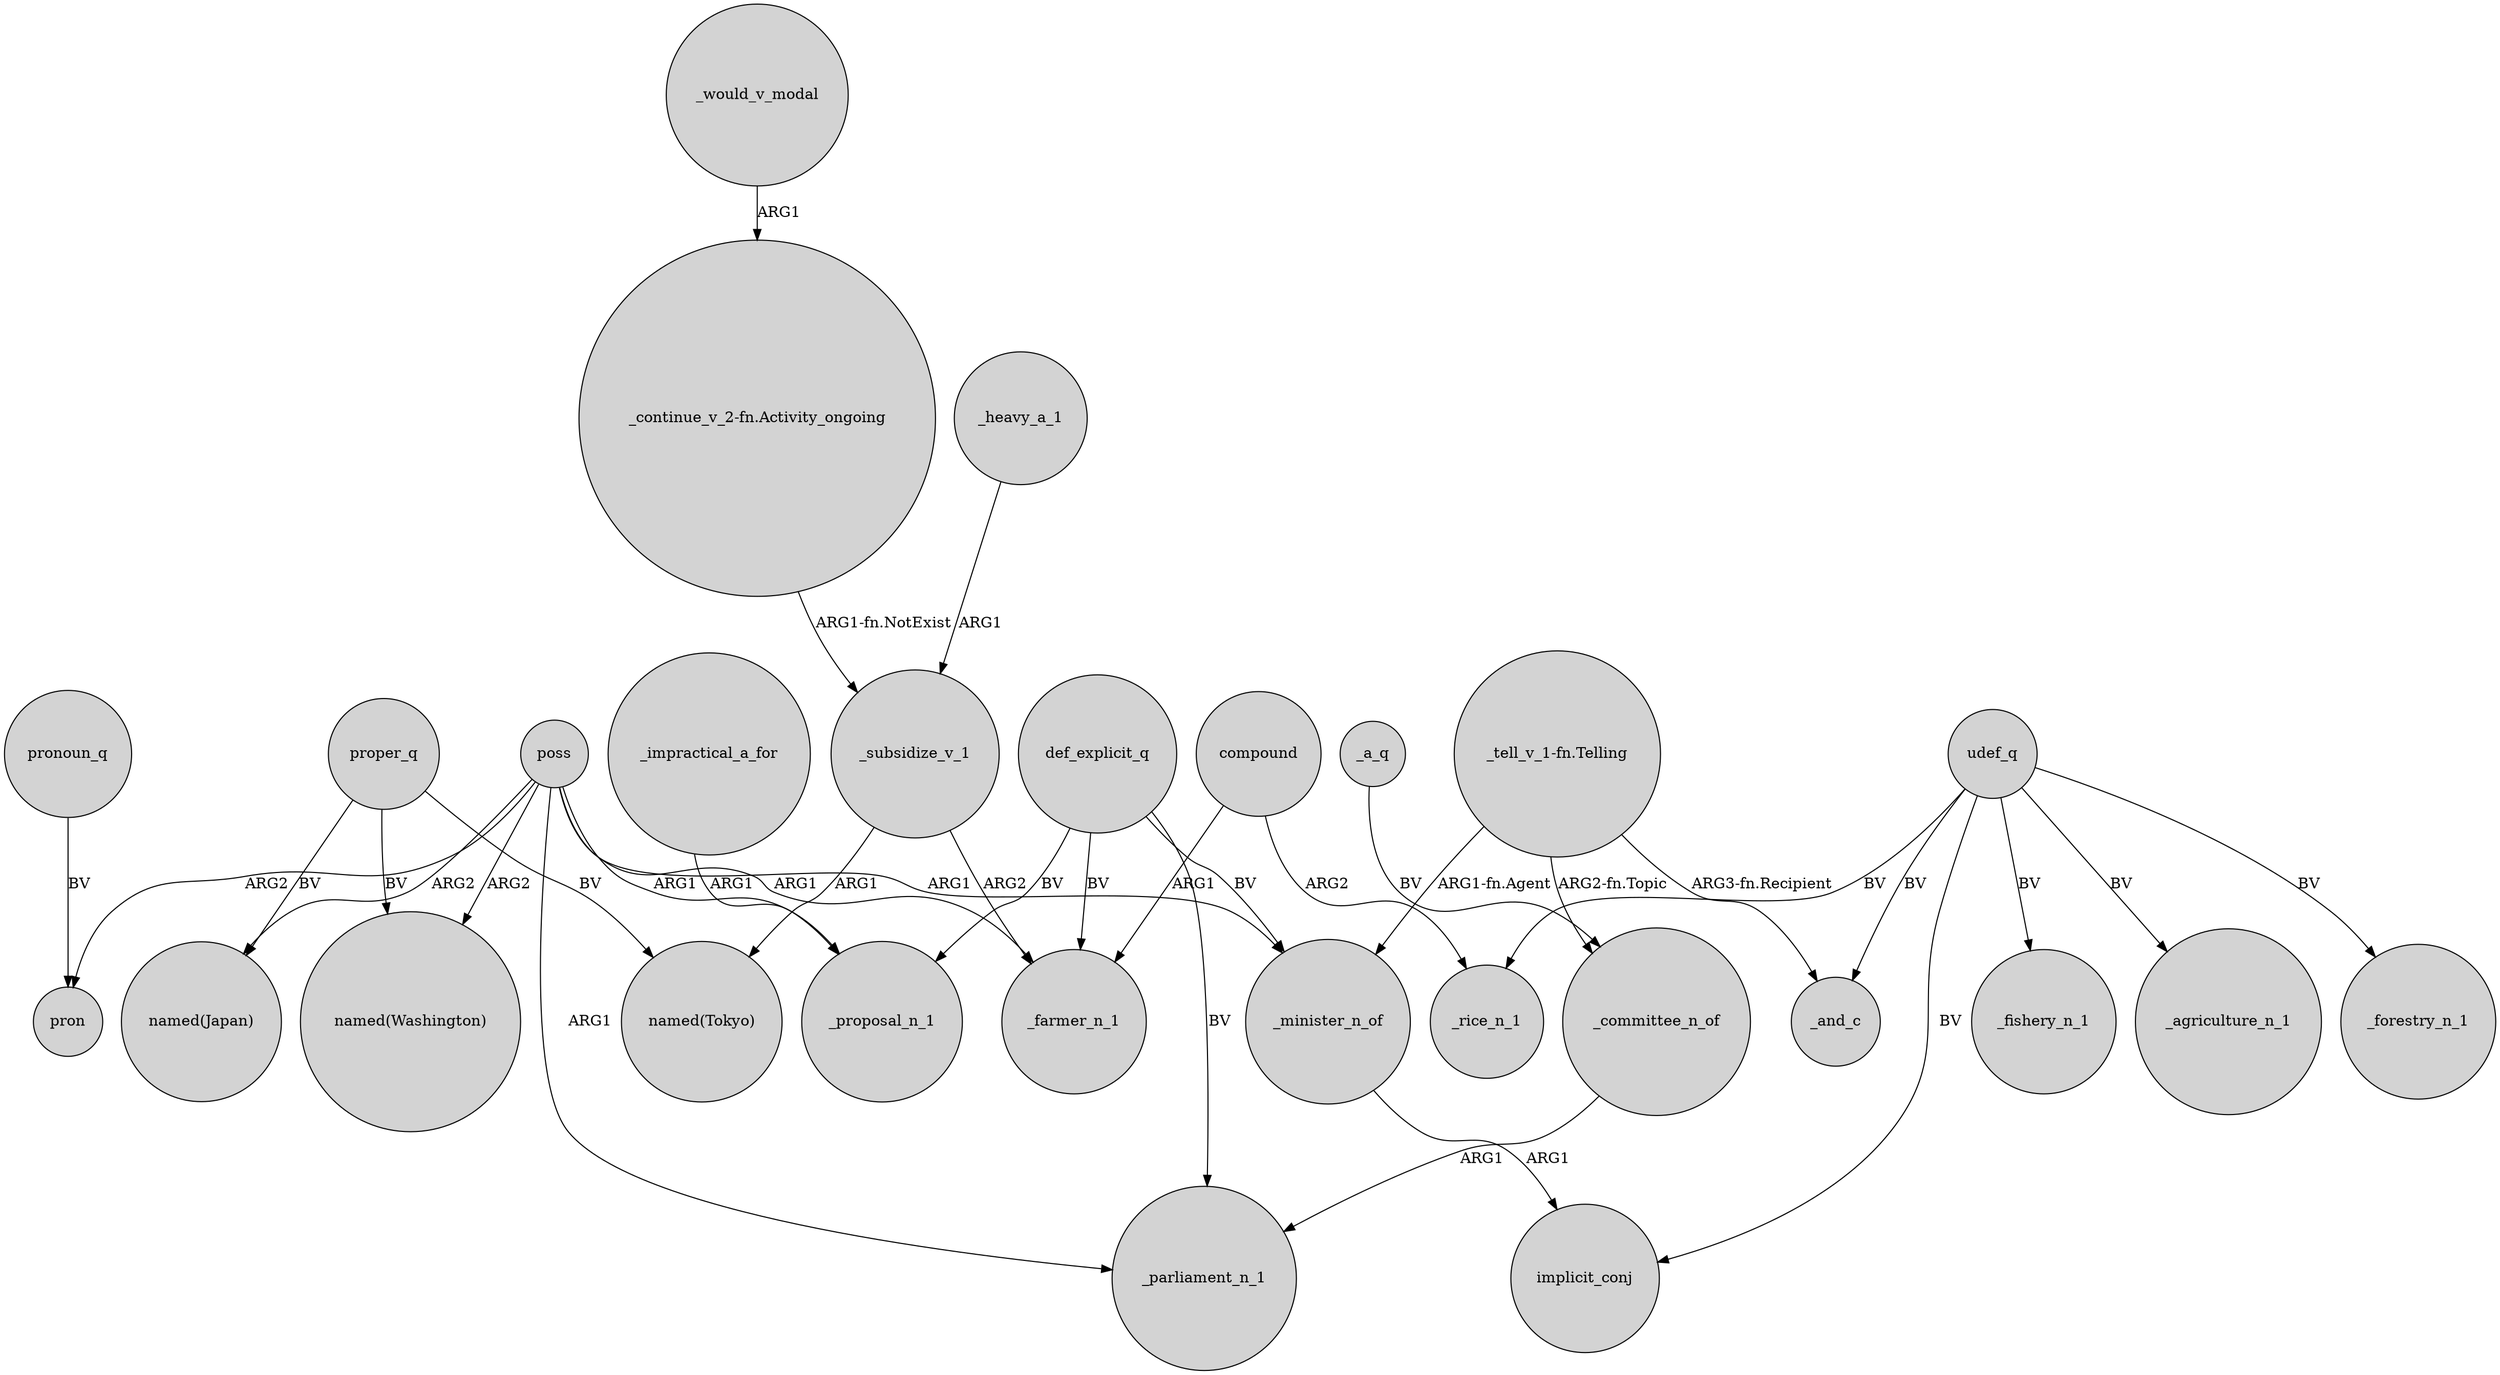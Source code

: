 digraph {
	node [shape=circle style=filled]
	def_explicit_q -> _parliament_n_1 [label=BV]
	"_continue_v_2-fn.Activity_ongoing" -> _subsidize_v_1 [label="ARG1-fn.NotExist"]
	poss -> _parliament_n_1 [label=ARG1]
	_heavy_a_1 -> _subsidize_v_1 [label=ARG1]
	poss -> pron [label=ARG2]
	_impractical_a_for -> _proposal_n_1 [label=ARG1]
	poss -> _minister_n_of [label=ARG1]
	udef_q -> _rice_n_1 [label=BV]
	_subsidize_v_1 -> _farmer_n_1 [label=ARG2]
	def_explicit_q -> _farmer_n_1 [label=BV]
	_a_q -> _committee_n_of [label=BV]
	_minister_n_of -> implicit_conj [label=ARG1]
	_committee_n_of -> _parliament_n_1 [label=ARG1]
	"_tell_v_1-fn.Telling" -> _minister_n_of [label="ARG1-fn.Agent"]
	udef_q -> implicit_conj [label=BV]
	proper_q -> "named(Japan)" [label=BV]
	"_tell_v_1-fn.Telling" -> _committee_n_of [label="ARG2-fn.Topic"]
	proper_q -> "named(Tokyo)" [label=BV]
	proper_q -> "named(Washington)" [label=BV]
	"_tell_v_1-fn.Telling" -> _and_c [label="ARG3-fn.Recipient"]
	pronoun_q -> pron [label=BV]
	poss -> "named(Japan)" [label=ARG2]
	compound -> _farmer_n_1 [label=ARG1]
	poss -> _proposal_n_1 [label=ARG1]
	poss -> "named(Washington)" [label=ARG2]
	udef_q -> _fishery_n_1 [label=BV]
	def_explicit_q -> _minister_n_of [label=BV]
	compound -> _rice_n_1 [label=ARG2]
	_would_v_modal -> "_continue_v_2-fn.Activity_ongoing" [label=ARG1]
	udef_q -> _agriculture_n_1 [label=BV]
	udef_q -> _forestry_n_1 [label=BV]
	def_explicit_q -> _proposal_n_1 [label=BV]
	poss -> _farmer_n_1 [label=ARG1]
	_subsidize_v_1 -> "named(Tokyo)" [label=ARG1]
	udef_q -> _and_c [label=BV]
}
